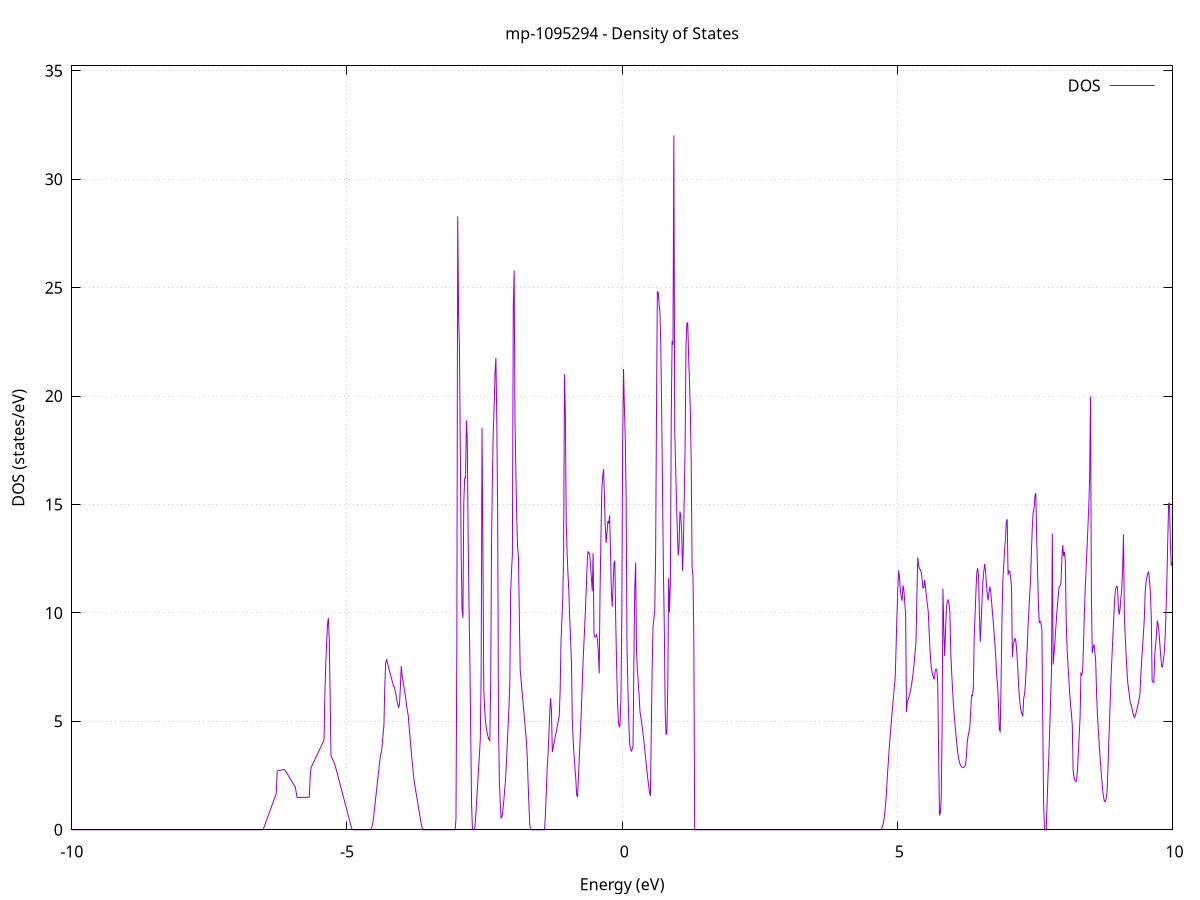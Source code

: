 set title 'mp-1095294 - Density of States'
set xlabel 'Energy (eV)'
set ylabel 'DOS (states/eV)'
set grid
set xrange [-10:10]
set yrange [0:35.228]
set xzeroaxis lt -1
set terminal png size 800,600
set output 'mp-1095294_dos_gnuplot.png'
plot '-' using 1:2 with lines title 'DOS'
-14.107300 0.000000
-14.091600 0.000000
-14.075800 0.000000
-14.060000 0.000000
-14.044300 0.000000
-14.028500 0.000000
-14.012700 0.000000
-13.996900 0.000000
-13.981200 0.000000
-13.965400 0.000000
-13.949600 0.000000
-13.933900 0.000000
-13.918100 0.000000
-13.902300 0.000000
-13.886500 0.000000
-13.870800 0.000000
-13.855000 0.000000
-13.839200 0.000000
-13.823400 0.000000
-13.807700 0.000000
-13.791900 0.000000
-13.776100 0.000000
-13.760400 0.000000
-13.744600 0.000000
-13.728800 0.000000
-13.713000 0.000000
-13.697300 0.000000
-13.681500 0.000000
-13.665700 0.000000
-13.650000 0.000000
-13.634200 0.000000
-13.618400 0.000000
-13.602600 0.000000
-13.586900 0.000000
-13.571100 0.000000
-13.555300 0.000000
-13.539500 0.000000
-13.523800 0.000000
-13.508000 0.000000
-13.492200 0.000000
-13.476500 0.000000
-13.460700 0.000000
-13.444900 0.000000
-13.429100 0.000000
-13.413400 0.000000
-13.397600 0.000000
-13.381800 0.000000
-13.366000 0.000000
-13.350300 0.000000
-13.334500 0.000000
-13.318700 0.000000
-13.303000 0.000000
-13.287200 0.000000
-13.271400 0.000000
-13.255600 0.000000
-13.239900 0.000000
-13.224100 0.000000
-13.208300 0.000000
-13.192600 0.000000
-13.176800 0.000000
-13.161000 0.000000
-13.145200 0.000000
-13.129500 0.000000
-13.113700 0.000000
-13.097900 0.000000
-13.082100 0.000000
-13.066400 0.000000
-13.050600 0.000000
-13.034800 0.000000
-13.019100 0.000000
-13.003300 0.000000
-12.987500 0.000000
-12.971700 0.000000
-12.956000 0.000000
-12.940200 0.000000
-12.924400 0.000000
-12.908600 0.000000
-12.892900 0.000000
-12.877100 0.000000
-12.861300 0.000000
-12.845600 0.000000
-12.829800 0.000000
-12.814000 0.000000
-12.798200 0.000000
-12.782500 0.000000
-12.766700 0.000000
-12.750900 0.000000
-12.735200 0.000000
-12.719400 0.000000
-12.703600 0.000000
-12.687800 0.000000
-12.672100 0.001300
-12.656300 0.182200
-12.640500 0.662800
-12.624700 1.409300
-12.609000 2.214300
-12.593200 3.020300
-12.577400 3.827100
-12.561700 4.634900
-12.545900 6.496700
-12.530100 8.148600
-12.514300 8.847700
-12.498600 8.265700
-12.482800 7.682300
-12.467000 7.097400
-12.451300 6.505300
-12.435500 5.289600
-12.419700 4.385400
-12.403900 4.401600
-12.388200 4.417800
-12.372400 4.434100
-12.356600 4.450300
-12.340800 4.466700
-12.325100 4.483000
-12.309300 4.499400
-12.293500 4.515800
-12.277800 4.532200
-12.262000 4.548700
-12.246200 3.693400
-12.230400 12.380800
-12.214700 21.406400
-12.198900 21.852300
-12.183100 12.550100
-12.167300 5.730600
-12.151600 5.454800
-12.135800 5.179000
-12.120000 4.903200
-12.104300 4.627400
-12.088500 4.351500
-12.072700 4.075600
-12.056900 3.799700
-12.041200 3.523800
-12.025400 3.247900
-12.009600 2.971900
-11.993900 2.695900
-11.978100 2.419700
-11.962300 2.054400
-11.946500 1.661700
-11.930800 1.269100
-11.915000 0.876700
-11.899200 0.484400
-11.883400 0.103500
-11.867700 0.000000
-11.851900 0.000000
-11.836100 0.000000
-11.820400 0.000000
-11.804600 0.000000
-11.788800 0.000000
-11.773000 0.000000
-11.757300 0.000000
-11.741500 0.000000
-11.725700 0.000000
-11.709900 0.000000
-11.694200 0.000000
-11.678400 0.000000
-11.662600 0.000000
-11.646900 0.000000
-11.631100 0.000000
-11.615300 0.002000
-11.599500 0.076500
-11.583800 0.256000
-11.568000 0.456500
-11.552200 0.656900
-11.536500 0.857300
-11.520700 1.057800
-11.504900 1.258100
-11.489100 1.458500
-11.473400 1.658900
-11.457600 1.859200
-11.441800 2.037100
-11.426000 2.189200
-11.410300 2.337000
-11.394500 2.484900
-11.378700 2.632700
-11.363000 2.780500
-11.347200 2.928400
-11.331400 3.076200
-11.315600 3.224000
-11.299900 3.371800
-11.284100 3.519600
-11.268300 3.667300
-11.252600 3.815100
-11.236800 3.962900
-11.221000 9.201100
-11.205200 11.169500
-11.189500 12.347800
-11.173700 4.583800
-11.157900 4.667900
-11.142100 4.752400
-11.126400 4.837300
-11.110600 4.922600
-11.094800 5.008300
-11.079100 5.094400
-11.063300 5.181000
-11.047500 3.428600
-11.031700 2.987300
-11.016000 3.447200
-11.000200 3.642100
-10.984400 3.606700
-10.968600 3.571300
-10.952900 3.536000
-10.937100 3.500800
-10.921300 3.465600
-10.905600 3.430600
-10.889800 3.395600
-10.874000 3.360600
-10.858200 3.325800
-10.842500 3.291000
-10.826700 4.504200
-10.810900 7.561300
-10.795200 10.262000
-10.779400 8.692700
-10.763600 6.595100
-10.747800 4.205600
-10.732100 4.053000
-10.716300 3.948800
-10.700500 3.844700
-10.684700 3.740500
-10.669000 3.636400
-10.653200 3.532400
-10.637400 3.428300
-10.621700 3.324300
-10.605900 3.220400
-10.590100 3.116500
-10.574300 2.808300
-10.558600 1.477500
-10.542800 0.298800
-10.527000 0.000000
-10.511200 0.000000
-10.495500 0.000100
-10.479700 11.385900
-10.463900 17.213600
-10.448200 21.205300
-10.432400 20.187100
-10.416600 19.170600
-10.400800 18.156000
-10.385100 17.311200
-10.369300 17.516800
-10.353500 17.946800
-10.337800 18.806800
-10.322000 19.363100
-10.306200 16.485600
-10.290400 17.371600
-10.274700 24.725900
-10.258900 37.131500
-10.243100 44.750500
-10.227300 22.502300
-10.211600 22.463100
-10.195800 22.487300
-10.180000 21.545700
-10.164300 18.975400
-10.148500 14.598200
-10.132700 11.316800
-10.116900 11.326800
-10.101200 11.337000
-10.085400 7.682200
-10.069600 2.156200
-10.053900 0.077700
-10.038100 0.000000
-10.022300 0.000000
-10.006500 0.000000
-9.990800 0.000000
-9.975000 0.000000
-9.959200 0.000000
-9.943400 0.000000
-9.927700 0.000000
-9.911900 0.000000
-9.896100 0.000000
-9.880400 0.000000
-9.864600 0.000000
-9.848800 0.000000
-9.833000 0.000000
-9.817300 0.000000
-9.801500 0.000000
-9.785700 0.000000
-9.769900 0.000000
-9.754200 0.000000
-9.738400 0.000000
-9.722600 0.000000
-9.706900 0.000000
-9.691100 0.000000
-9.675300 0.000000
-9.659500 0.000000
-9.643800 0.000000
-9.628000 0.000000
-9.612200 0.000000
-9.596500 0.000000
-9.580700 0.000000
-9.564900 0.000000
-9.549100 0.000000
-9.533400 0.000000
-9.517600 0.000000
-9.501800 0.000000
-9.486000 0.000000
-9.470300 0.000000
-9.454500 0.000000
-9.438700 0.000000
-9.423000 0.000000
-9.407200 0.000000
-9.391400 0.000000
-9.375600 0.000000
-9.359900 0.000000
-9.344100 0.000000
-9.328300 0.000000
-9.312500 0.000000
-9.296800 0.000000
-9.281000 0.000000
-9.265200 0.000000
-9.249500 0.000000
-9.233700 0.000000
-9.217900 0.000000
-9.202100 0.000000
-9.186400 0.000000
-9.170600 0.000000
-9.154800 0.000000
-9.139100 0.000000
-9.123300 0.000000
-9.107500 0.000000
-9.091700 0.000000
-9.076000 0.000000
-9.060200 0.000000
-9.044400 0.000000
-9.028600 0.000000
-9.012900 0.000000
-8.997100 0.000000
-8.981300 0.000000
-8.965600 0.000000
-8.949800 0.000000
-8.934000 0.000000
-8.918200 0.000000
-8.902500 0.000000
-8.886700 0.000000
-8.870900 0.000000
-8.855200 0.000000
-8.839400 0.000000
-8.823600 0.000000
-8.807800 0.000000
-8.792100 0.000000
-8.776300 0.000000
-8.760500 0.000000
-8.744700 0.000000
-8.729000 0.000000
-8.713200 0.000000
-8.697400 0.000000
-8.681700 0.000000
-8.665900 0.000000
-8.650100 0.000000
-8.634300 0.000000
-8.618600 0.000000
-8.602800 0.000000
-8.587000 0.000000
-8.571200 0.000000
-8.555500 0.000000
-8.539700 0.000000
-8.523900 0.000000
-8.508200 0.000000
-8.492400 0.000000
-8.476600 0.000000
-8.460800 0.000000
-8.445100 0.000000
-8.429300 0.000000
-8.413500 0.000000
-8.397800 0.000000
-8.382000 0.000000
-8.366200 0.000000
-8.350400 0.000000
-8.334700 0.000000
-8.318900 0.000000
-8.303100 0.000000
-8.287300 0.000000
-8.271600 0.000000
-8.255800 0.000000
-8.240000 0.000000
-8.224300 0.000000
-8.208500 0.000000
-8.192700 0.000000
-8.176900 0.000000
-8.161200 0.000000
-8.145400 0.000000
-8.129600 0.000000
-8.113900 0.000000
-8.098100 0.000000
-8.082300 0.000000
-8.066500 0.000000
-8.050800 0.000000
-8.035000 0.000000
-8.019200 0.000000
-8.003400 0.000000
-7.987700 0.000000
-7.971900 0.000000
-7.956100 0.000000
-7.940400 0.000000
-7.924600 0.000000
-7.908800 0.000000
-7.893000 0.000000
-7.877300 0.000000
-7.861500 0.000000
-7.845700 0.000000
-7.829900 0.000000
-7.814200 0.000000
-7.798400 0.000000
-7.782600 0.000000
-7.766900 0.000000
-7.751100 0.000000
-7.735300 0.000000
-7.719500 0.000000
-7.703800 0.000000
-7.688000 0.000000
-7.672200 0.000000
-7.656500 0.000000
-7.640700 0.000000
-7.624900 0.000000
-7.609100 0.000000
-7.593400 0.000000
-7.577600 0.000000
-7.561800 0.000000
-7.546000 0.000000
-7.530300 0.000000
-7.514500 0.000000
-7.498700 0.000000
-7.483000 0.000000
-7.467200 0.000000
-7.451400 0.000000
-7.435600 0.000000
-7.419900 0.000000
-7.404100 0.000000
-7.388300 0.000000
-7.372500 0.000000
-7.356800 0.000000
-7.341000 0.000000
-7.325200 0.000000
-7.309500 0.000000
-7.293700 0.000000
-7.277900 0.000000
-7.262100 0.000000
-7.246400 0.000000
-7.230600 0.000000
-7.214800 0.000000
-7.199100 0.000000
-7.183300 0.000000
-7.167500 0.000000
-7.151700 0.000000
-7.136000 0.000000
-7.120200 0.000000
-7.104400 0.000000
-7.088600 0.000000
-7.072900 0.000000
-7.057100 0.000000
-7.041300 0.000000
-7.025600 0.000000
-7.009800 0.000000
-6.994000 0.000000
-6.978200 0.000000
-6.962500 0.000000
-6.946700 0.000000
-6.930900 0.000000
-6.915200 0.000000
-6.899400 0.000000
-6.883600 0.000000
-6.867800 0.000000
-6.852100 0.000000
-6.836300 0.000000
-6.820500 0.000000
-6.804700 0.000000
-6.789000 0.000000
-6.773200 0.000000
-6.757400 0.000000
-6.741700 0.000000
-6.725900 0.000000
-6.710100 0.000000
-6.694300 0.000000
-6.678600 0.000000
-6.662800 0.000000
-6.647000 0.000000
-6.631200 0.000000
-6.615500 0.000000
-6.599700 0.000000
-6.583900 0.000000
-6.568200 0.000000
-6.552400 0.000000
-6.536600 0.000000
-6.520800 0.022700
-6.505100 0.132700
-6.489300 0.242800
-6.473500 0.352800
-6.457800 0.462800
-6.442000 0.572700
-6.426200 0.682700
-6.410400 0.792700
-6.394700 0.902700
-6.378900 1.012700
-6.363100 1.122600
-6.347300 1.232600
-6.331600 1.342600
-6.315800 1.452500
-6.300000 1.562500
-6.284300 1.672400
-6.268500 2.705200
-6.252700 2.721100
-6.236900 2.729500
-6.221200 2.738000
-6.205400 2.746300
-6.189600 2.754700
-6.173800 2.763100
-6.158100 2.771500
-6.142300 2.777100
-6.126500 2.749500
-6.110800 2.689000
-6.095000 2.622300
-6.079200 2.555700
-6.063400 2.489000
-6.047700 2.422400
-6.031900 2.355700
-6.016100 2.289100
-6.000400 2.222400
-5.984600 2.155700
-5.968800 2.089000
-5.953000 2.022300
-5.937300 1.955600
-5.921500 1.715900
-5.905700 1.488500
-5.889900 1.489500
-5.874200 1.490600
-5.858400 1.491600
-5.842600 1.492600
-5.826900 1.493600
-5.811100 1.494700
-5.795300 1.495700
-5.779500 1.496700
-5.763800 1.497700
-5.748000 1.498700
-5.732200 1.499800
-5.716500 1.500800
-5.700700 1.501800
-5.684900 1.502800
-5.669100 2.417700
-5.653400 2.856800
-5.637600 2.942200
-5.621800 3.027700
-5.606000 3.113100
-5.590300 3.198500
-5.574500 3.283900
-5.558700 3.369400
-5.543000 3.454800
-5.527200 3.540200
-5.511400 3.625600
-5.495600 3.711000
-5.479900 3.796400
-5.464100 3.881700
-5.448300 3.967100
-5.432500 4.052500
-5.416800 4.137900
-5.401000 6.302300
-5.385200 7.675600
-5.369500 8.607900
-5.353700 9.466400
-5.337900 9.763600
-5.322100 8.793300
-5.306400 6.253700
-5.290600 3.415100
-5.274800 3.327600
-5.259100 3.240000
-5.243300 3.152500
-5.227500 3.053100
-5.211700 2.930000
-5.196000 2.783900
-5.180200 2.631300
-5.164400 2.478600
-5.148600 2.326000
-5.132900 2.173300
-5.117100 2.020700
-5.101300 1.868100
-5.085600 1.715400
-5.069800 1.562800
-5.054000 1.410100
-5.038200 1.257400
-5.022500 1.104800
-5.006700 0.952100
-4.990900 0.799500
-4.975100 0.646800
-4.959400 0.494100
-4.943600 0.341400
-4.927800 0.188800
-4.912100 0.054400
-4.896300 0.000200
-4.880500 0.000000
-4.864700 0.000000
-4.849000 0.000000
-4.833200 0.000000
-4.817400 0.000000
-4.801700 0.000000
-4.785900 0.000000
-4.770100 0.000000
-4.754300 0.000000
-4.738600 0.000000
-4.722800 0.000000
-4.707000 0.000000
-4.691200 0.000000
-4.675500 0.000000
-4.659700 0.000000
-4.643900 0.000000
-4.628200 0.000000
-4.612400 0.000000
-4.596600 0.000000
-4.580800 0.000000
-4.565100 0.004100
-4.549300 0.115200
-4.533500 0.293300
-4.517800 0.554400
-4.502000 0.914700
-4.486200 1.275900
-4.470400 1.638100
-4.454700 2.001200
-4.438900 2.365200
-4.423100 2.730100
-4.407300 3.096000
-4.391600 3.427600
-4.375800 3.564500
-4.360000 3.902900
-4.344300 4.361000
-4.328500 4.817600
-4.312700 6.615200
-4.296900 7.659600
-4.281200 7.866900
-4.265400 7.709300
-4.249600 7.552600
-4.233800 7.396800
-4.218100 7.242000
-4.202300 7.088200
-4.186500 6.935300
-4.170800 6.783300
-4.155000 6.614000
-4.139200 6.584200
-4.123400 6.390600
-4.107700 6.190800
-4.091900 5.958200
-4.076100 5.765200
-4.060400 5.626000
-4.044600 5.798600
-4.028800 6.642900
-4.013000 7.547200
-3.997300 7.112700
-3.981500 6.851600
-3.965700 6.602600
-3.949900 6.365600
-3.934200 6.099200
-3.918400 5.747200
-3.902600 5.496200
-3.886900 5.270900
-3.871100 4.760700
-3.855300 4.282400
-3.839500 3.825400
-3.823800 3.378900
-3.808000 2.950600
-3.792200 2.545900
-3.776400 2.192500
-3.760700 1.951500
-3.744900 1.710300
-3.729100 1.469000
-3.713400 1.227500
-3.697600 0.985800
-3.681800 0.743900
-3.666000 0.501800
-3.650300 0.270300
-3.634500 0.098400
-3.618700 0.000000
-3.603000 0.000000
-3.587200 0.000000
-3.571400 0.000000
-3.555600 0.000000
-3.539900 0.000000
-3.524100 0.000000
-3.508300 0.000000
-3.492500 0.000000
-3.476800 0.000000
-3.461000 0.000000
-3.445200 0.000000
-3.429500 0.000000
-3.413700 0.000000
-3.397900 0.000000
-3.382100 0.000000
-3.366400 0.000000
-3.350600 0.000000
-3.334800 0.000000
-3.319100 0.000000
-3.303300 0.000000
-3.287500 0.000000
-3.271700 0.000000
-3.256000 0.000000
-3.240200 0.000000
-3.224400 0.000000
-3.208600 0.000000
-3.192900 0.000000
-3.177100 0.000000
-3.161300 0.000000
-3.145600 0.000000
-3.129800 0.000000
-3.114000 0.000000
-3.098200 0.000000
-3.082500 0.000000
-3.066700 0.000000
-3.050900 0.000000
-3.035100 0.000000
-3.019400 0.503700
-3.003600 8.497700
-2.987800 28.286200
-2.972100 23.715300
-2.956300 22.313900
-2.940500 17.414700
-2.924700 12.734800
-2.909000 10.154800
-2.893200 9.771200
-2.877400 15.085200
-2.861700 16.220100
-2.845900 16.222000
-2.830100 18.877600
-2.814300 18.028800
-2.798600 13.586600
-2.782800 10.429000
-2.767000 7.880100
-2.751200 4.431200
-2.735500 1.136600
-2.719700 0.000000
-2.703900 0.000000
-2.688200 0.002100
-2.672400 0.183500
-2.656600 0.779400
-2.640800 1.452100
-2.625100 2.124300
-2.609300 2.795800
-2.593500 3.466700
-2.577700 4.137000
-2.562000 7.185200
-2.546200 18.531200
-2.530400 13.214300
-2.514700 6.472400
-2.498900 5.577800
-2.483100 5.008400
-2.467300 4.671100
-2.451600 4.450400
-2.435800 4.283300
-2.420000 4.169900
-2.404300 4.116700
-2.388500 6.827400
-2.372700 13.316300
-2.356900 16.388500
-2.341200 18.392100
-2.325400 19.577900
-2.309600 21.091000
-2.293800 21.754400
-2.278100 18.996100
-2.262300 14.627000
-2.246500 4.846800
-2.230800 2.242400
-2.215000 1.237700
-2.199200 0.541300
-2.183400 0.589000
-2.167700 0.871300
-2.151900 1.297700
-2.136100 1.780400
-2.120400 2.269600
-2.104600 2.971800
-2.088800 3.888200
-2.073000 4.767700
-2.057300 5.593400
-2.041500 6.742100
-2.025700 10.943600
-2.009900 11.954400
-1.994200 12.698800
-1.978400 24.070000
-1.962600 25.799400
-1.946900 18.835200
-1.931100 16.498100
-1.915300 14.335800
-1.899500 13.057600
-1.883800 12.562100
-1.868000 9.780400
-1.852200 7.367600
-1.836400 6.905100
-1.820700 6.444100
-1.804900 5.984600
-1.789100 5.526500
-1.773400 5.070000
-1.757600 4.615000
-1.741800 4.161000
-1.726000 3.466400
-1.710300 2.264000
-1.694500 1.201700
-1.678700 0.237300
-1.663000 0.000000
-1.647200 0.000000
-1.631400 0.000000
-1.615600 0.000000
-1.599900 0.000000
-1.584100 0.000000
-1.568300 0.000000
-1.552500 0.000000
-1.536800 0.000000
-1.521000 0.000000
-1.505200 0.000000
-1.489500 0.000000
-1.473700 0.000000
-1.457900 0.000000
-1.442100 0.000000
-1.426400 0.000000
-1.410600 0.000000
-1.394800 0.657700
-1.379000 1.683500
-1.363300 2.794500
-1.347500 3.445400
-1.331700 4.372300
-1.316000 5.381400
-1.300200 6.067800
-1.284400 5.498400
-1.268600 3.581600
-1.252900 3.787700
-1.237100 3.994700
-1.221300 4.202600
-1.205600 4.411200
-1.189800 4.620700
-1.174000 4.831000
-1.158200 5.042200
-1.142500 5.254100
-1.126700 6.411500
-1.110900 8.657200
-1.095100 9.667700
-1.079400 10.666000
-1.063600 12.617700
-1.047800 21.000000
-1.032100 19.273100
-1.016300 14.241600
-1.000500 12.808300
-0.984700 11.820200
-0.969000 11.028700
-0.953200 9.759200
-0.937400 8.798300
-0.921700 7.802500
-0.905900 5.078300
-0.890100 4.112800
-0.874300 3.437000
-0.858600 2.877200
-0.842800 2.364700
-0.827000 1.626200
-0.811200 1.504000
-0.795500 2.354700
-0.779700 3.264500
-0.763900 4.162200
-0.748200 5.081500
-0.732400 6.167400
-0.716600 7.328300
-0.700800 8.275500
-0.685100 9.126500
-0.669300 10.037500
-0.653500 11.008200
-0.637700 12.127200
-0.622000 12.841900
-0.606200 12.758500
-0.590400 12.760300
-0.574700 12.186700
-0.558900 11.632400
-0.543100 10.996700
-0.527300 12.754700
-0.511600 9.052600
-0.495800 8.884900
-0.480000 8.920000
-0.464300 8.990500
-0.448500 8.754800
-0.432700 8.185900
-0.416900 7.204700
-0.401200 11.027500
-0.385400 13.448000
-0.369600 15.656200
-0.353800 16.282400
-0.338100 16.632300
-0.322300 15.418100
-0.306500 13.962500
-0.290800 13.224900
-0.275000 13.676300
-0.259200 14.244800
-0.243400 14.114600
-0.227700 14.499000
-0.211900 12.849800
-0.196100 11.020800
-0.180400 10.285200
-0.164600 11.247800
-0.148800 12.279600
-0.133000 12.399400
-0.117300 9.732000
-0.101500 7.684700
-0.085700 6.001700
-0.069900 5.084800
-0.054200 4.722700
-0.038400 4.812600
-0.022600 6.015900
-0.006900 9.709100
0.008900 17.666200
0.024700 21.252800
0.040500 19.566600
0.056200 18.103500
0.072000 15.416100
0.087800 8.448100
0.103600 6.634300
0.119300 5.142300
0.135100 4.014500
0.150900 3.717000
0.166600 3.626600
0.182400 3.712600
0.198200 3.854300
0.214000 8.034800
0.229700 11.173000
0.245500 12.322100
0.261300 8.154100
0.277000 7.457300
0.292800 6.779300
0.308600 6.161400
0.324400 5.445800
0.340100 5.187600
0.355900 4.903000
0.371700 4.592000
0.387500 4.254700
0.403200 3.891000
0.419000 3.494700
0.434800 3.101500
0.450500 2.718800
0.466300 2.342400
0.482100 2.022100
0.497900 1.715800
0.513600 1.555300
0.529400 4.585600
0.545200 7.367200
0.561000 9.331000
0.576700 9.751900
0.592500 10.084600
0.608300 12.746100
0.624000 19.217200
0.639800 24.810300
0.655600 24.776300
0.671400 24.235000
0.687100 23.860200
0.702900 22.275000
0.718700 19.181400
0.734400 15.498500
0.750200 11.898400
0.766000 9.364000
0.781800 5.459600
0.797500 4.378200
0.813300 4.518700
0.829100 6.600900
0.844900 11.610800
0.860600 10.023500
0.876400 11.414800
0.892200 18.995400
0.907900 22.542400
0.923700 22.358900
0.939500 32.025600
0.955300 18.482000
0.971000 16.801000
0.986800 15.249000
1.002600 13.796800
1.018300 12.644700
1.034100 13.103600
1.049900 14.678300
1.065700 14.479400
1.081400 13.741500
1.097200 11.944300
1.113000 13.124300
1.128800 15.417800
1.144500 17.668300
1.160300 22.297800
1.176100 23.366900
1.191800 23.379500
1.207600 21.866900
1.223400 20.684600
1.239200 19.250000
1.254900 16.984500
1.270700 12.132900
1.286500 11.701900
1.302300 8.837600
1.318000 0.000000
1.333800 0.000000
1.349600 0.000000
1.365300 0.000000
1.381100 0.000000
1.396900 0.000000
1.412700 0.000000
1.428400 0.000000
1.444200 0.000000
1.460000 0.000000
1.475700 0.000000
1.491500 0.000000
1.507300 0.000000
1.523100 0.000000
1.538800 0.000000
1.554600 0.000000
1.570400 0.000000
1.586200 0.000000
1.601900 0.000000
1.617700 0.000000
1.633500 0.000000
1.649200 0.000000
1.665000 0.000000
1.680800 0.000000
1.696600 0.000000
1.712300 0.000000
1.728100 0.000000
1.743900 0.000000
1.759700 0.000000
1.775400 0.000000
1.791200 0.000000
1.807000 0.000000
1.822700 0.000000
1.838500 0.000000
1.854300 0.000000
1.870100 0.000000
1.885800 0.000000
1.901600 0.000000
1.917400 0.000000
1.933100 0.000000
1.948900 0.000000
1.964700 0.000000
1.980500 0.000000
1.996200 0.000000
2.012000 0.000000
2.027800 0.000000
2.043600 0.000000
2.059300 0.000000
2.075100 0.000000
2.090900 0.000000
2.106600 0.000000
2.122400 0.000000
2.138200 0.000000
2.154000 0.000000
2.169700 0.000000
2.185500 0.000000
2.201300 0.000000
2.217000 0.000000
2.232800 0.000000
2.248600 0.000000
2.264400 0.000000
2.280100 0.000000
2.295900 0.000000
2.311700 0.000000
2.327500 0.000000
2.343200 0.000000
2.359000 0.000000
2.374800 0.000000
2.390500 0.000000
2.406300 0.000000
2.422100 0.000000
2.437900 0.000000
2.453600 0.000000
2.469400 0.000000
2.485200 0.000000
2.501000 0.000000
2.516700 0.000000
2.532500 0.000000
2.548300 0.000000
2.564000 0.000000
2.579800 0.000000
2.595600 0.000000
2.611400 0.000000
2.627100 0.000000
2.642900 0.000000
2.658700 0.000000
2.674400 0.000000
2.690200 0.000000
2.706000 0.000000
2.721800 0.000000
2.737500 0.000000
2.753300 0.000000
2.769100 0.000000
2.784900 0.000000
2.800600 0.000000
2.816400 0.000000
2.832200 0.000000
2.847900 0.000000
2.863700 0.000000
2.879500 0.000000
2.895300 0.000000
2.911000 0.000000
2.926800 0.000000
2.942600 0.000000
2.958400 0.000000
2.974100 0.000000
2.989900 0.000000
3.005700 0.000000
3.021400 0.000000
3.037200 0.000000
3.053000 0.000000
3.068800 0.000000
3.084500 0.000000
3.100300 0.000000
3.116100 0.000000
3.131800 0.000000
3.147600 0.000000
3.163400 0.000000
3.179200 0.000000
3.194900 0.000000
3.210700 0.000000
3.226500 0.000000
3.242300 0.000000
3.258000 0.000000
3.273800 0.000000
3.289600 0.000000
3.305300 0.000000
3.321100 0.000000
3.336900 0.000000
3.352700 0.000000
3.368400 0.000000
3.384200 0.000000
3.400000 0.000000
3.415700 0.000000
3.431500 0.000000
3.447300 0.000000
3.463100 0.000000
3.478800 0.000000
3.494600 0.000000
3.510400 0.000000
3.526200 0.000000
3.541900 0.000000
3.557700 0.000000
3.573500 0.000000
3.589200 0.000000
3.605000 0.000000
3.620800 0.000000
3.636600 0.000000
3.652300 0.000000
3.668100 0.000000
3.683900 0.000000
3.699700 0.000000
3.715400 0.000000
3.731200 0.000000
3.747000 0.000000
3.762700 0.000000
3.778500 0.000000
3.794300 0.000000
3.810100 0.000000
3.825800 0.000000
3.841600 0.000000
3.857400 0.000000
3.873100 0.000000
3.888900 0.000000
3.904700 0.000000
3.920500 0.000000
3.936200 0.000000
3.952000 0.000000
3.967800 0.000000
3.983600 0.000000
3.999300 0.000000
4.015100 0.000000
4.030900 0.000000
4.046600 0.000000
4.062400 0.000000
4.078200 0.000000
4.094000 0.000000
4.109700 0.000000
4.125500 0.000000
4.141300 0.000000
4.157100 0.000000
4.172800 0.000000
4.188600 0.000000
4.204400 0.000000
4.220100 0.000000
4.235900 0.000000
4.251700 0.000000
4.267500 0.000000
4.283200 0.000000
4.299000 0.000000
4.314800 0.000000
4.330500 0.000000
4.346300 0.000000
4.362100 0.000000
4.377900 0.000000
4.393600 0.000000
4.409400 0.000000
4.425200 0.000000
4.441000 0.000000
4.456700 0.000000
4.472500 0.000000
4.488300 0.000000
4.504000 0.000000
4.519800 0.000000
4.535600 0.000000
4.551400 0.000000
4.567100 0.000000
4.582900 0.000000
4.598700 0.000000
4.614400 0.000000
4.630200 0.000000
4.646000 0.000000
4.661800 0.000000
4.677500 0.000000
4.693300 0.000000
4.709100 0.023400
4.724900 0.106600
4.740600 0.250100
4.756400 0.468000
4.772200 0.778200
4.787900 1.194100
4.803700 1.773900
4.819500 2.496300
4.835300 3.080700
4.851000 3.674900
4.866800 4.216900
4.882600 4.714000
4.898400 5.196500
4.914100 5.668000
4.929900 6.128300
4.945700 6.577600
4.961400 7.015900
4.977200 8.398800
4.993000 9.863300
5.008800 11.114800
5.024500 11.962400
5.040300 11.608400
5.056100 11.028500
5.071800 10.728800
5.087600 10.557800
5.103400 11.268800
5.119200 11.040300
5.134900 10.478300
5.150700 9.933900
5.166500 5.432500
5.182300 5.908700
5.198000 6.012200
5.213800 6.144200
5.229600 6.304900
5.245300 6.499300
5.261100 6.737900
5.276900 7.021100
5.292700 7.348700
5.308400 7.753900
5.324200 8.242900
5.340000 8.691700
5.355800 10.788100
5.371500 12.560600
5.387300 12.186000
5.403100 12.023400
5.418800 12.005500
5.434600 11.865500
5.450400 11.549600
5.466200 11.143900
5.481900 11.174800
5.497700 11.522500
5.513500 11.143000
5.529200 10.757800
5.545000 10.402800
5.560800 10.100200
5.576600 9.208900
5.592300 8.363200
5.608100 7.709800
5.623900 7.390300
5.639700 7.149800
5.655400 7.022900
5.671200 6.932600
5.687000 7.310400
5.702700 7.409000
5.718500 7.364400
5.734300 6.750900
5.750100 3.590900
5.765800 0.701500
5.781600 0.757400
5.797400 1.450800
5.813100 4.525500
5.828900 11.117600
5.844700 9.228200
5.860500 8.011100
5.876200 9.177800
5.892000 10.212300
5.907800 10.542700
5.923600 10.601500
5.939300 10.418200
5.955100 10.002400
5.970900 8.176000
5.986600 7.296300
6.002400 6.535100
6.018200 5.830100
6.034000 5.293300
6.049700 4.819200
6.065500 4.389600
6.081300 3.970200
6.097100 3.590200
6.112800 3.317800
6.128600 3.118100
6.144400 2.991100
6.160100 2.922700
6.175900 2.884300
6.191700 2.875000
6.207500 2.887300
6.223200 2.901200
6.239000 2.984700
6.254800 3.376800
6.270500 4.051700
6.286300 4.321400
6.302100 4.524800
6.317900 4.753600
6.333600 5.478900
6.349400 6.199000
6.365200 6.179500
6.381000 6.553000
6.396700 8.800600
6.412500 9.882300
6.428300 11.008600
6.444000 11.842300
6.459800 12.069800
6.475600 11.694200
6.491400 9.971700
6.507100 8.669500
6.522900 9.553500
6.538700 10.583900
6.554400 11.402100
6.570200 11.881900
6.586000 12.259100
6.601800 11.986400
6.617500 11.334700
6.633300 10.894200
6.649100 10.570500
6.664900 10.921800
6.680600 11.218700
6.696400 11.007600
6.712200 10.525200
6.727900 10.045300
6.743700 9.567800
6.759500 9.045300
6.775300 8.498200
6.791000 7.830100
6.806800 7.068100
6.822600 6.641300
6.838400 5.788300
6.854100 4.603800
6.869900 4.540900
6.885700 6.826000
6.901400 9.701000
6.917200 11.491900
6.933000 12.151800
6.948800 12.912800
6.964500 13.354100
6.980300 14.194400
6.996100 14.325200
7.011800 11.746100
7.027600 11.934200
7.043400 11.910000
7.059200 11.661300
7.074900 11.187900
7.090700 7.954600
7.106500 8.542100
7.122300 8.666500
7.138000 8.843100
7.153800 8.699700
7.169600 8.241600
7.185300 7.617300
7.201100 6.761100
7.216900 6.132500
7.232700 5.731400
7.248400 5.492100
7.264200 5.339800
7.280000 5.228200
7.295800 6.055900
7.311500 6.252600
7.327300 6.717600
7.343100 7.554700
7.358800 8.341400
7.374600 9.360200
7.390400 10.111400
7.406200 10.883400
7.421900 11.579700
7.437700 12.941400
7.453500 13.994900
7.469200 14.661400
7.485000 14.840600
7.500800 15.403600
7.516600 15.523400
7.532300 13.450700
7.548100 11.942700
7.563900 10.357000
7.579700 9.559900
7.595400 9.619200
7.611200 9.499300
7.627000 9.200300
7.642700 4.858600
7.658500 1.188600
7.674300 0.000000
7.690100 0.000000
7.705800 0.000000
7.721600 1.228000
7.737400 2.461400
7.753100 3.411800
7.768900 4.632800
7.784700 5.942800
7.800500 7.219100
7.816200 13.658100
7.832000 7.611600
7.847800 8.129400
7.863600 8.682900
7.879300 9.273800
7.895100 9.873200
7.910900 10.397200
7.926600 10.870000
7.942400 11.210600
7.958200 11.248200
7.974000 11.399500
7.989700 12.508400
8.005500 13.126900
8.021300 12.631300
8.037100 12.810500
8.052800 12.397600
8.068600 9.616300
8.084400 8.371500
8.100100 7.635900
8.115900 6.949200
8.131700 6.291500
8.147500 5.782300
8.163200 5.368800
8.179000 4.851300
8.194800 2.743400
8.210500 2.447800
8.226300 2.275300
8.242100 2.219500
8.257900 2.280200
8.273600 2.780500
8.289400 3.572800
8.305200 4.379400
8.321000 5.200600
8.336700 7.215700
8.352500 7.145600
8.368300 7.374700
8.384000 8.590300
8.399800 10.083100
8.415600 11.196100
8.431400 12.146900
8.447100 13.013900
8.462900 13.922600
8.478700 14.880800
8.494500 16.229100
8.510200 19.983300
8.526000 10.891800
8.541800 8.153500
8.557500 8.386600
8.573300 8.544900
8.589100 8.216500
8.604900 7.763700
8.620600 6.269100
8.636400 5.292500
8.652200 4.601100
8.667900 3.956700
8.683700 3.359500
8.699500 2.809400
8.715300 2.306400
8.731000 1.850600
8.746800 1.504000
8.762600 1.320900
8.778400 1.292800
8.794100 1.418800
8.809900 1.699300
8.825700 2.699300
8.841400 3.976500
8.857200 5.089400
8.873000 6.262500
8.888800 7.364100
8.904500 8.235300
8.920300 9.106600
8.936100 9.978100
8.951800 10.741000
8.967600 11.100700
8.983400 11.227400
8.999200 11.201400
9.014900 10.386600
9.030700 9.923100
9.046500 10.150100
9.062300 10.719000
9.078000 11.110300
9.093800 12.003100
9.109600 13.615100
9.125300 9.879800
9.141100 8.915900
9.156900 8.073000
9.172700 7.326900
9.188400 6.760300
9.204200 6.438600
9.220000 6.128400
9.235800 5.801500
9.251500 5.759800
9.267300 5.552400
9.283100 5.367600
9.298800 5.200300
9.314600 5.184100
9.330400 5.319100
9.346200 5.470600
9.361900 5.638600
9.377700 5.823200
9.393500 6.024200
9.409200 6.274800
9.425000 7.144800
9.440800 7.836100
9.456600 8.435100
9.472300 9.069000
9.488100 9.745500
9.503900 10.949500
9.519700 11.430400
9.535400 11.661400
9.551200 11.820700
9.567000 11.888400
9.582700 11.489800
9.598500 10.909900
9.614300 9.809400
9.630100 6.877600
9.645800 6.825000
9.661600 6.787500
9.677400 8.053000
9.693200 8.532900
9.708900 9.061600
9.724700 9.641800
9.740500 9.439600
9.756200 9.060400
9.772000 8.505500
9.787800 7.972000
9.803600 7.524300
9.819300 7.514100
9.835100 7.853900
9.850900 8.187500
9.866600 8.904900
9.882400 10.043000
9.898200 11.542900
9.914000 13.351300
9.929700 15.039000
9.945500 15.047800
9.961300 13.207400
9.977100 12.183000
9.992800 12.260200
10.008600 12.373000
10.024400 12.387400
10.040100 10.831200
10.055900 8.647600
10.071700 7.602400
10.087500 7.496500
10.103200 7.786400
10.119000 7.771900
10.134800 7.760800
10.150500 7.460200
10.166300 7.102300
10.182100 6.965600
10.197900 6.995300
10.213600 7.066000
10.229400 7.073300
10.245200 6.976700
10.261000 7.019700
10.276700 7.101600
10.292500 7.217200
10.308300 7.372100
10.324000 7.528900
10.339800 7.860300
10.355600 8.239600
10.371400 8.666800
10.387100 8.958300
10.402900 9.236200
10.418700 9.519400
10.434500 10.741600
10.450200 11.348700
10.466000 12.019300
10.481800 12.585300
10.497500 13.251400
10.513300 13.725300
10.529100 13.814000
10.544900 13.217400
10.560600 12.652400
10.576400 12.510500
10.592200 11.256700
10.607900 10.388000
10.623700 9.786700
10.639500 9.960800
10.655300 10.420600
10.671000 10.843100
10.686800 10.834900
10.702600 10.693800
10.718400 10.095800
10.734100 10.009500
10.749900 9.959000
10.765700 9.984400
10.781400 10.037700
10.797200 10.095600
10.813000 10.146500
10.828800 10.148000
10.844500 10.024700
10.860300 9.881300
10.876100 9.759600
10.891900 9.602600
10.907600 9.468100
10.923400 9.409400
10.939200 10.097000
10.954900 10.193600
10.970700 10.177700
10.986500 9.980500
11.002300 9.664400
11.018000 9.618100
11.033800 9.465400
11.049600 9.556000
11.065300 9.247200
11.081100 9.178100
11.096900 9.450800
11.112700 9.971300
11.128400 10.372100
11.144200 10.876600
11.160000 11.102000
11.175800 11.262000
11.191500 11.332500
11.207300 11.240400
11.223100 10.953400
11.238800 10.734500
11.254600 10.839300
11.270400 11.230600
11.286200 10.694400
11.301900 10.021700
11.317700 9.207200
11.333500 8.428000
11.349200 7.548800
11.365000 6.916800
11.380800 6.400400
11.396600 5.811400
11.412300 5.293100
11.428100 4.845400
11.443900 4.715000
11.459700 4.868000
11.475400 5.142700
11.491200 5.489800
11.507000 5.917700
11.522700 6.681200
11.538500 7.920600
11.554300 9.115500
11.570100 9.021100
11.585800 9.269900
11.601600 9.222200
11.617400 8.928900
11.633200 8.601100
11.648900 8.319900
11.664700 9.734800
11.680500 10.843900
11.696200 11.977300
11.712000 11.341100
11.727800 9.695600
11.743600 9.468600
11.759300 9.184900
11.775100 8.853200
11.790900 8.740700
11.806600 8.697900
11.822400 8.623900
11.838200 8.433500
11.854000 8.133300
11.869700 6.260200
11.885500 6.334000
11.901300 7.113700
11.917100 8.123100
11.932800 8.833000
11.948600 9.755200
11.964400 10.102400
11.980100 9.851000
11.995900 9.512100
12.011700 9.136200
12.027500 9.121500
12.043200 9.176800
12.059000 9.137100
12.074800 8.113500
12.090600 7.718600
12.106300 8.156900
12.122100 7.983400
12.137900 7.764700
12.153600 7.674000
12.169400 7.682200
12.185200 7.685800
12.201000 8.011500
12.216700 8.922900
12.232500 17.239600
12.248300 8.857900
12.264000 8.847500
12.279800 8.598500
12.295600 7.824300
12.311400 7.417600
12.327100 6.990800
12.342900 6.543800
12.358700 6.184800
12.374500 6.178400
12.390200 6.307800
12.406000 6.849300
12.421800 7.472100
12.437500 7.610500
12.453300 7.427700
12.469100 7.398100
12.484900 7.580300
12.500600 8.222900
12.516400 8.148800
12.532200 8.277100
12.547900 8.677200
12.563700 9.038900
12.579500 9.218300
12.595300 9.372300
12.611000 10.923000
12.626800 12.880300
12.642600 14.796500
12.658400 16.133200
12.674100 14.796800
12.689900 13.804100
12.705700 12.669200
12.721400 11.388300
12.737200 10.013000
12.753000 8.438800
12.768800 7.167100
12.784500 6.573600
12.800300 6.390800
12.816100 6.477900
12.831900 6.733000
12.847600 6.827400
12.863400 6.631100
12.879200 6.507700
12.894900 6.395800
12.910700 6.416000
12.926500 6.526400
12.942300 6.620100
12.958000 6.627000
12.973800 6.009000
12.989600 5.143500
13.005300 5.185600
13.021100 5.941000
13.036900 6.567500
13.052700 7.031200
13.068400 7.448200
13.084200 7.856400
13.100000 8.255600
13.115800 9.769100
13.131500 12.332900
13.147300 12.881100
13.163100 8.965900
13.178800 8.385900
13.194600 7.974100
13.210400 7.677000
13.226200 7.615000
13.241900 9.049700
13.257700 9.330000
13.273500 9.539800
13.289200 9.103600
13.305000 8.642100
13.320800 9.329800
13.336600 9.476400
13.352300 9.145100
13.368100 8.941200
13.383900 9.014000
13.399700 9.192200
13.415400 9.356000
13.431200 9.772100
13.447000 11.811500
13.462700 12.991000
13.478500 12.272000
13.494300 12.532400
13.510100 11.715200
13.525800 9.654400
13.541600 8.427700
13.557400 7.514700
13.573200 8.052800
13.588900 8.085800
13.604700 8.112600
13.620500 8.233200
13.636200 8.570100
13.652000 8.837900
13.667800 8.918300
13.683600 8.849000
13.699300 8.821000
13.715100 8.868400
13.730900 8.873000
13.746600 8.753100
13.762400 8.543600
13.778200 8.236600
13.794000 7.802400
13.809700 6.994000
13.825500 6.603700
13.841300 7.045000
13.857100 7.493800
13.872800 6.999100
13.888600 6.570500
13.904400 6.563500
13.920100 6.589400
13.935900 6.658000
13.951700 6.769600
13.967500 6.866400
13.983200 6.847400
13.999000 6.786500
14.014800 6.631200
14.030600 6.358200
14.046300 6.252500
14.062100 6.160200
14.077900 6.071800
14.093600 5.989500
14.109400 5.970100
14.125200 6.024000
14.141000 6.140000
14.156700 6.313700
14.172500 6.551200
14.188300 6.864700
14.204000 8.114300
14.219800 9.013500
14.235600 9.648400
14.251400 10.213700
14.267100 10.694900
14.282900 11.138100
14.298700 11.370400
14.314500 11.469000
14.330200 11.519200
14.346000 11.462800
14.361800 11.951400
14.377500 11.166400
14.393300 10.312500
14.409100 9.781100
14.424900 9.450900
14.440600 9.206900
14.456400 9.090900
14.472200 8.979400
14.487900 8.904700
14.503700 8.809700
14.519500 8.716800
14.535300 8.643300
14.551000 8.598600
14.566800 8.210100
14.582600 7.503400
14.598400 6.961800
14.614100 7.003300
14.629900 7.122800
14.645700 7.143200
14.661400 7.414900
14.677200 7.718300
14.693000 8.197000
14.708800 9.289100
14.724500 10.612500
14.740300 12.033400
14.756100 13.285600
14.771900 14.177500
14.787600 14.594700
14.803400 12.745700
14.819200 12.067300
14.834900 11.833300
14.850700 9.560400
14.866500 8.558400
14.882300 8.199300
14.898000 8.236400
14.913800 8.733700
14.929600 9.527700
14.945300 10.285700
14.961100 11.188400
14.976900 12.521000
14.992700 17.468700
15.008400 11.331100
15.024200 10.131900
15.040000 9.125800
15.055800 8.649800
15.071500 8.498400
15.087300 8.443500
15.103100 8.463600
15.118800 8.453300
15.134600 8.531200
15.150400 9.135200
15.166200 10.073100
15.181900 10.592600
15.197700 10.847300
15.213500 10.857900
15.229300 11.158900
15.245000 11.582300
15.260800 11.905200
15.276600 12.127400
15.292300 12.265600
15.308100 12.556500
15.323900 13.508300
15.339700 15.499200
15.355400 11.757300
15.371200 10.676600
15.387000 10.618500
15.402700 10.244400
15.418500 9.897000
15.434300 9.723600
15.450100 10.212200
15.465800 11.359400
15.481600 11.665700
15.497400 11.014500
15.513200 10.344400
15.528900 9.589600
15.544700 9.411300
15.560500 9.219000
15.576200 9.467500
15.592000 11.173900
15.607800 8.536100
15.623600 8.285400
15.639300 7.990100
15.655100 8.262800
15.670900 9.250000
15.686600 9.920300
15.702400 10.067000
15.718200 9.644700
15.734000 9.168700
15.749700 8.642500
15.765500 8.071700
15.781300 7.456400
15.797100 6.427300
15.812800 5.754700
15.828600 5.316800
15.844400 4.959800
15.860100 4.730900
15.875900 3.727800
15.891700 3.966800
15.907500 4.167500
15.923200 4.159700
15.939000 3.685200
15.954800 3.033100
15.970600 2.245000
15.986300 1.176400
16.002100 0.025100
16.017900 0.000000
16.033600 0.000000
16.049400 0.000000
16.065200 0.000000
16.081000 0.000000
16.096700 0.000000
16.112500 0.000000
16.128300 0.000000
16.144000 0.000000
16.159800 0.000000
16.175600 0.000000
16.191400 0.000000
16.207100 0.000000
16.222900 0.000000
16.238700 0.000000
16.254500 0.000000
16.270200 0.000000
16.286000 0.000000
16.301800 0.000000
16.317500 0.000000
16.333300 0.000000
16.349100 0.000000
16.364900 0.000000
16.380600 0.000000
16.396400 0.000000
16.412200 0.000000
16.428000 0.000000
16.443700 0.000000
16.459500 0.000000
16.475300 0.000000
16.491000 0.000000
16.506800 0.000000
16.522600 0.000000
16.538400 0.000000
16.554100 0.000000
16.569900 0.000000
16.585700 0.000000
16.601400 0.000000
16.617200 0.000000
16.633000 0.000000
16.648800 0.000000
16.664500 0.000000
16.680300 0.000000
16.696100 0.000000
16.711900 0.000000
16.727600 0.000000
16.743400 0.000000
16.759200 0.000000
16.774900 0.000000
16.790700 0.000000
16.806500 0.000000
16.822300 0.000000
16.838000 0.000000
16.853800 0.000000
16.869600 0.000000
16.885300 0.000000
16.901100 0.000000
16.916900 0.000000
16.932700 0.000000
16.948400 0.000000
16.964200 0.000000
16.980000 0.000000
16.995800 0.000000
17.011500 0.000000
17.027300 0.000000
17.043100 0.000000
17.058800 0.000000
17.074600 0.000000
17.090400 0.000000
17.106200 0.000000
17.121900 0.000000
17.137700 0.000000
17.153500 0.000000
17.169300 0.000000
17.185000 0.000000
17.200800 0.000000
17.216600 0.000000
17.232300 0.000000
17.248100 0.000000
17.263900 0.000000
17.279700 0.000000
17.295400 0.000000
17.311200 0.000000
17.327000 0.000000
17.342700 0.000000
17.358500 0.000000
17.374300 0.000000
17.390100 0.000000
17.405800 0.000000
17.421600 0.000000
17.437400 0.000000
e
